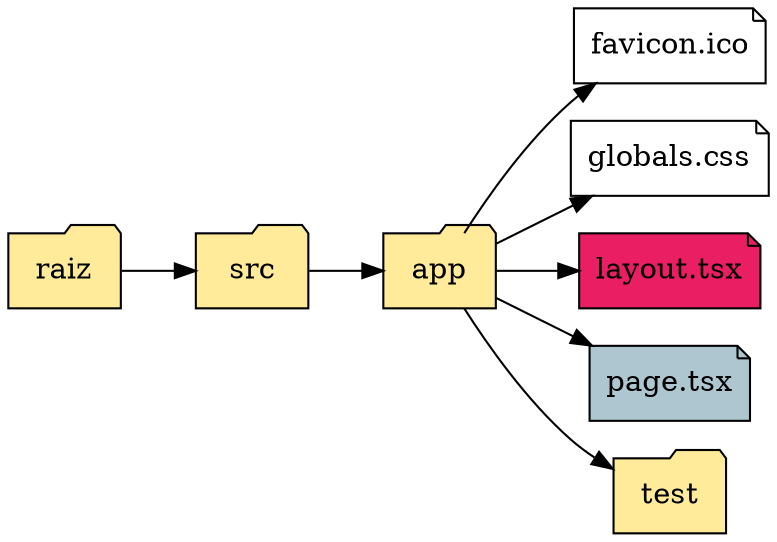 digraph project_directory {
    rankdir=LR
    node [shape=folder, style=filled, fillcolor="#FFEB99"]
    
    raiz[label="raiz"]
    
    src[label="src"]
    
    app[label="app"]
    
    favicon[label="favicon.ico", shape=note, style=unfilled]
    globals[label="globals.css", shape=note, style=unfilled]
    layout[label="layout.tsx", shape=note, style=filled, fillcolor="#E91E63"]
    // marker[label="marker.ts", shape=note, style=unfilled]
    page[label="page.module.css", shape=note, style=unfilled]
    page[label="page.tsx", shape=note, style=filled, fillcolor="#AEC6CF"]
    test[label="test"]

        
    raiz -> src
    
    src -> app
    
    app -> test
    app -> favicon
    app -> globals
    app -> layout
    // app -> marker
    app -> page
}

